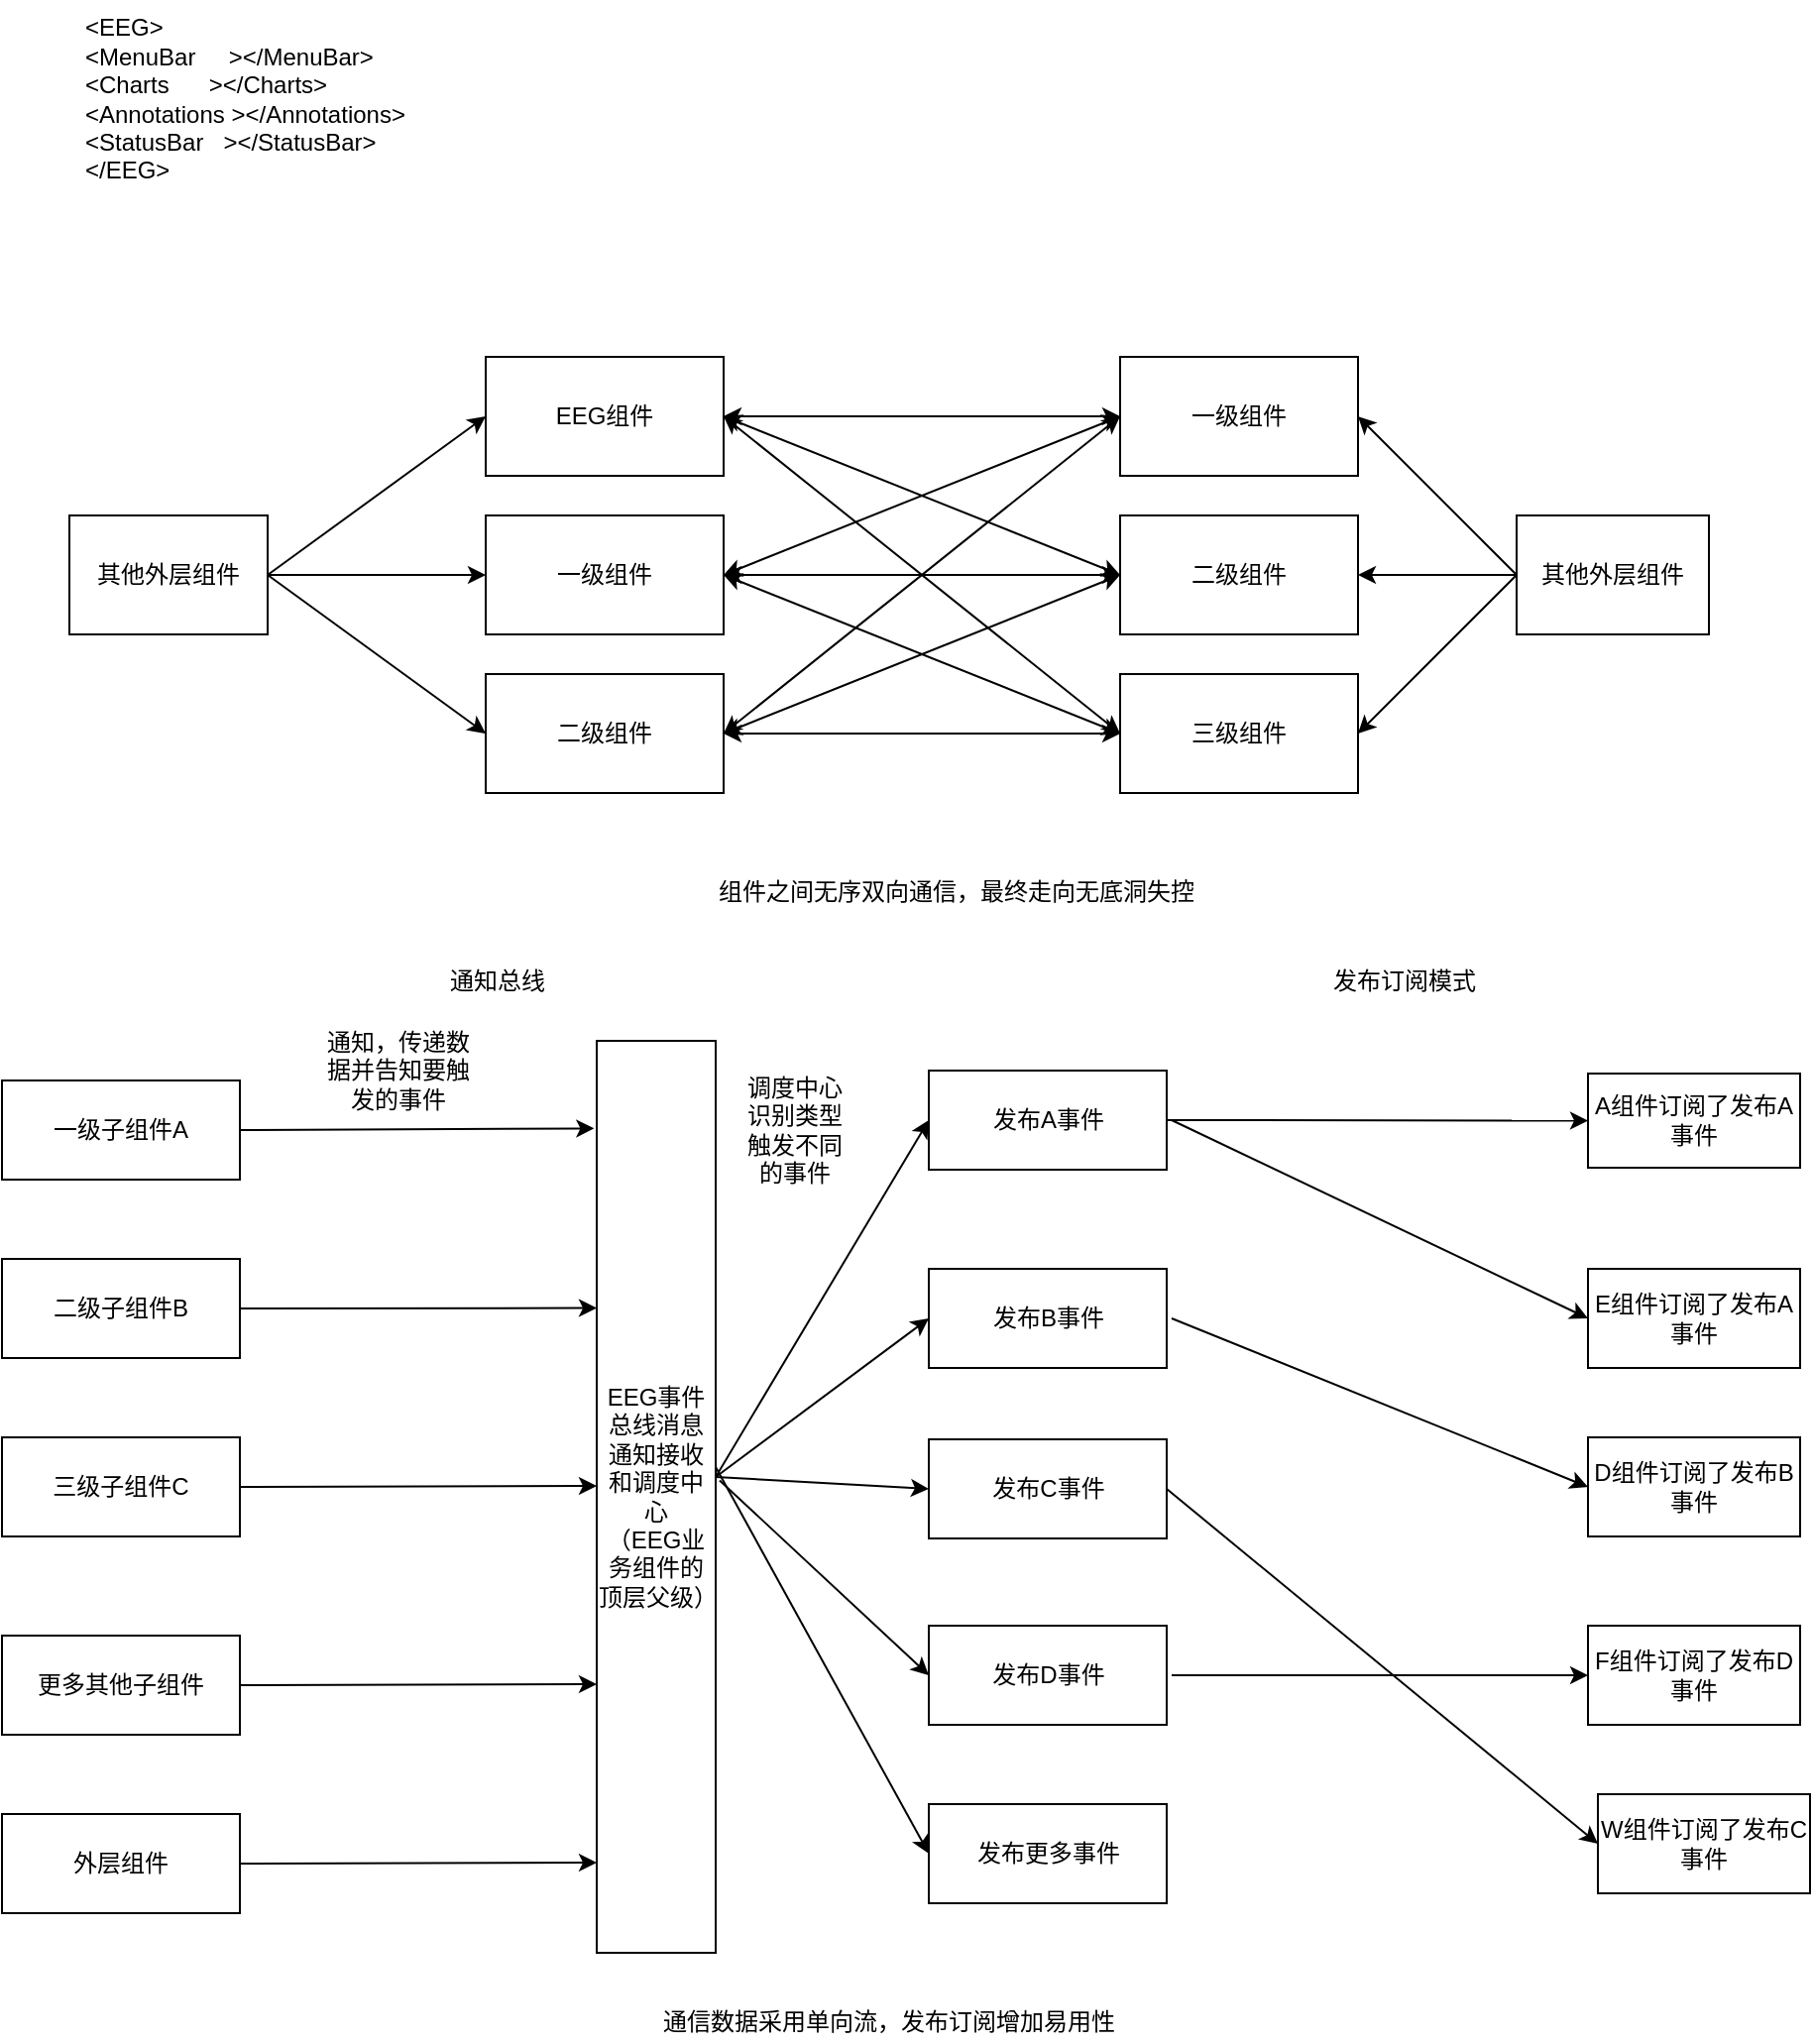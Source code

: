 <mxfile version="16.1.0" type="github">
  <diagram id="P6MvJYWOktU1DO3npbHA" name="第 1 页">
    <mxGraphModel dx="1920" dy="576" grid="1" gridSize="10" guides="1" tooltips="1" connect="1" arrows="1" fold="1" page="1" pageScale="1" pageWidth="827" pageHeight="1169" math="0" shadow="0">
      <root>
        <mxCell id="0" />
        <mxCell id="1" parent="0" />
        <mxCell id="JE-GxgBHlpS-5BZEvoe5-5" value="EEG事件总线消息通知接收和调度中心&lt;br&gt;（EEG业务组件的顶层父级）" style="rounded=0;whiteSpace=wrap;html=1;" vertex="1" parent="1">
          <mxGeometry x="270" y="535" width="60" height="460" as="geometry" />
        </mxCell>
        <mxCell id="JE-GxgBHlpS-5BZEvoe5-6" value="一级子组件A" style="rounded=0;whiteSpace=wrap;html=1;" vertex="1" parent="1">
          <mxGeometry x="-30" y="555" width="120" height="50" as="geometry" />
        </mxCell>
        <mxCell id="JE-GxgBHlpS-5BZEvoe5-7" value="更多其他子组件" style="rounded=0;whiteSpace=wrap;html=1;" vertex="1" parent="1">
          <mxGeometry x="-30" y="835" width="120" height="50" as="geometry" />
        </mxCell>
        <mxCell id="JE-GxgBHlpS-5BZEvoe5-8" value="二级子组件B" style="rounded=0;whiteSpace=wrap;html=1;" vertex="1" parent="1">
          <mxGeometry x="-30" y="645" width="120" height="50" as="geometry" />
        </mxCell>
        <mxCell id="JE-GxgBHlpS-5BZEvoe5-11" value="三级子组件C" style="rounded=0;whiteSpace=wrap;html=1;" vertex="1" parent="1">
          <mxGeometry x="-30" y="735" width="120" height="50" as="geometry" />
        </mxCell>
        <mxCell id="JE-GxgBHlpS-5BZEvoe5-12" value="EEG组件" style="rounded=0;whiteSpace=wrap;html=1;" vertex="1" parent="1">
          <mxGeometry x="214" y="190" width="120" height="60" as="geometry" />
        </mxCell>
        <mxCell id="JE-GxgBHlpS-5BZEvoe5-13" value="一级组件" style="rounded=0;whiteSpace=wrap;html=1;" vertex="1" parent="1">
          <mxGeometry x="214" y="270" width="120" height="60" as="geometry" />
        </mxCell>
        <mxCell id="JE-GxgBHlpS-5BZEvoe5-14" value="二级组件" style="rounded=0;whiteSpace=wrap;html=1;" vertex="1" parent="1">
          <mxGeometry x="214" y="350" width="120" height="60" as="geometry" />
        </mxCell>
        <mxCell id="JE-GxgBHlpS-5BZEvoe5-15" value="一级组件" style="rounded=0;whiteSpace=wrap;html=1;" vertex="1" parent="1">
          <mxGeometry x="534" y="190" width="120" height="60" as="geometry" />
        </mxCell>
        <mxCell id="JE-GxgBHlpS-5BZEvoe5-16" value="二级组件" style="rounded=0;whiteSpace=wrap;html=1;" vertex="1" parent="1">
          <mxGeometry x="534" y="270" width="120" height="60" as="geometry" />
        </mxCell>
        <mxCell id="JE-GxgBHlpS-5BZEvoe5-17" value="三级组件" style="rounded=0;whiteSpace=wrap;html=1;" vertex="1" parent="1">
          <mxGeometry x="534" y="350" width="120" height="60" as="geometry" />
        </mxCell>
        <mxCell id="JE-GxgBHlpS-5BZEvoe5-29" value="" style="endArrow=classic;startArrow=classic;html=1;rounded=0;entryX=0;entryY=0.5;entryDx=0;entryDy=0;" edge="1" parent="1" target="JE-GxgBHlpS-5BZEvoe5-17">
          <mxGeometry width="50" height="50" relative="1" as="geometry">
            <mxPoint x="334" y="380" as="sourcePoint" />
            <mxPoint x="404" y="400" as="targetPoint" />
          </mxGeometry>
        </mxCell>
        <mxCell id="JE-GxgBHlpS-5BZEvoe5-30" value="" style="endArrow=classic;startArrow=classic;html=1;rounded=0;exitX=1;exitY=0.5;exitDx=0;exitDy=0;" edge="1" parent="1" source="JE-GxgBHlpS-5BZEvoe5-13">
          <mxGeometry width="50" height="50" relative="1" as="geometry">
            <mxPoint x="424" y="470" as="sourcePoint" />
            <mxPoint x="534" y="380" as="targetPoint" />
          </mxGeometry>
        </mxCell>
        <mxCell id="JE-GxgBHlpS-5BZEvoe5-31" value="" style="endArrow=classic;startArrow=classic;html=1;rounded=0;" edge="1" parent="1">
          <mxGeometry width="50" height="50" relative="1" as="geometry">
            <mxPoint x="334" y="380" as="sourcePoint" />
            <mxPoint x="534" y="300" as="targetPoint" />
          </mxGeometry>
        </mxCell>
        <mxCell id="JE-GxgBHlpS-5BZEvoe5-32" value="" style="endArrow=classic;startArrow=classic;html=1;rounded=0;exitX=1;exitY=0.5;exitDx=0;exitDy=0;entryX=0;entryY=0.5;entryDx=0;entryDy=0;" edge="1" parent="1" source="JE-GxgBHlpS-5BZEvoe5-13" target="JE-GxgBHlpS-5BZEvoe5-16">
          <mxGeometry width="50" height="50" relative="1" as="geometry">
            <mxPoint x="424" y="310" as="sourcePoint" />
            <mxPoint x="474" y="260" as="targetPoint" />
          </mxGeometry>
        </mxCell>
        <mxCell id="JE-GxgBHlpS-5BZEvoe5-33" value="" style="endArrow=classic;startArrow=classic;html=1;rounded=0;exitX=1;exitY=0.5;exitDx=0;exitDy=0;entryX=0;entryY=0.5;entryDx=0;entryDy=0;" edge="1" parent="1" source="JE-GxgBHlpS-5BZEvoe5-12" target="JE-GxgBHlpS-5BZEvoe5-15">
          <mxGeometry width="50" height="50" relative="1" as="geometry">
            <mxPoint x="374" y="230" as="sourcePoint" />
            <mxPoint x="424" y="180" as="targetPoint" />
          </mxGeometry>
        </mxCell>
        <mxCell id="JE-GxgBHlpS-5BZEvoe5-34" value="" style="endArrow=classic;startArrow=classic;html=1;rounded=0;exitX=1;exitY=0.5;exitDx=0;exitDy=0;" edge="1" parent="1" source="JE-GxgBHlpS-5BZEvoe5-12">
          <mxGeometry width="50" height="50" relative="1" as="geometry">
            <mxPoint x="424" y="290" as="sourcePoint" />
            <mxPoint x="534" y="300" as="targetPoint" />
          </mxGeometry>
        </mxCell>
        <mxCell id="JE-GxgBHlpS-5BZEvoe5-35" value="" style="endArrow=classic;startArrow=classic;html=1;rounded=0;exitX=1;exitY=0.5;exitDx=0;exitDy=0;entryX=0;entryY=0.5;entryDx=0;entryDy=0;" edge="1" parent="1" source="JE-GxgBHlpS-5BZEvoe5-13" target="JE-GxgBHlpS-5BZEvoe5-15">
          <mxGeometry width="50" height="50" relative="1" as="geometry">
            <mxPoint x="374" y="290" as="sourcePoint" />
            <mxPoint x="424" y="240" as="targetPoint" />
          </mxGeometry>
        </mxCell>
        <mxCell id="JE-GxgBHlpS-5BZEvoe5-36" value="" style="endArrow=classic;startArrow=classic;html=1;rounded=0;exitX=1;exitY=0.5;exitDx=0;exitDy=0;entryX=0;entryY=0.5;entryDx=0;entryDy=0;" edge="1" parent="1" source="JE-GxgBHlpS-5BZEvoe5-12" target="JE-GxgBHlpS-5BZEvoe5-17">
          <mxGeometry width="50" height="50" relative="1" as="geometry">
            <mxPoint x="384" y="220" as="sourcePoint" />
            <mxPoint x="434" y="170" as="targetPoint" />
          </mxGeometry>
        </mxCell>
        <mxCell id="JE-GxgBHlpS-5BZEvoe5-37" value="" style="endArrow=classic;startArrow=classic;html=1;rounded=0;entryX=0;entryY=0.5;entryDx=0;entryDy=0;" edge="1" parent="1" target="JE-GxgBHlpS-5BZEvoe5-15">
          <mxGeometry width="50" height="50" relative="1" as="geometry">
            <mxPoint x="334" y="380" as="sourcePoint" />
            <mxPoint x="474" y="460" as="targetPoint" />
          </mxGeometry>
        </mxCell>
        <mxCell id="JE-GxgBHlpS-5BZEvoe5-39" value="组件之间无序双向通信，最终走向无底洞失控" style="text;html=1;strokeColor=none;fillColor=none;align=center;verticalAlign=middle;whiteSpace=wrap;rounded=0;" vertex="1" parent="1">
          <mxGeometry x="304" y="450" width="295" height="20" as="geometry" />
        </mxCell>
        <mxCell id="JE-GxgBHlpS-5BZEvoe5-40" value="其他外层组件" style="rounded=0;whiteSpace=wrap;html=1;" vertex="1" parent="1">
          <mxGeometry x="4" y="270" width="100" height="60" as="geometry" />
        </mxCell>
        <mxCell id="JE-GxgBHlpS-5BZEvoe5-41" value="" style="endArrow=classic;html=1;rounded=0;exitX=1;exitY=0.5;exitDx=0;exitDy=0;entryX=0;entryY=0.5;entryDx=0;entryDy=0;" edge="1" parent="1" source="JE-GxgBHlpS-5BZEvoe5-40" target="JE-GxgBHlpS-5BZEvoe5-12">
          <mxGeometry width="50" height="50" relative="1" as="geometry">
            <mxPoint x="144" y="330" as="sourcePoint" />
            <mxPoint x="194" y="280" as="targetPoint" />
          </mxGeometry>
        </mxCell>
        <mxCell id="JE-GxgBHlpS-5BZEvoe5-42" value="" style="endArrow=classic;html=1;rounded=0;entryX=0;entryY=0.5;entryDx=0;entryDy=0;exitX=1;exitY=0.5;exitDx=0;exitDy=0;" edge="1" parent="1" source="JE-GxgBHlpS-5BZEvoe5-40" target="JE-GxgBHlpS-5BZEvoe5-13">
          <mxGeometry width="50" height="50" relative="1" as="geometry">
            <mxPoint x="124" y="300" as="sourcePoint" />
            <mxPoint x="194" y="320" as="targetPoint" />
          </mxGeometry>
        </mxCell>
        <mxCell id="JE-GxgBHlpS-5BZEvoe5-43" value="" style="endArrow=classic;html=1;rounded=0;exitX=1;exitY=0.5;exitDx=0;exitDy=0;entryX=0;entryY=0.5;entryDx=0;entryDy=0;" edge="1" parent="1" source="JE-GxgBHlpS-5BZEvoe5-40" target="JE-GxgBHlpS-5BZEvoe5-14">
          <mxGeometry width="50" height="50" relative="1" as="geometry">
            <mxPoint x="134" y="400" as="sourcePoint" />
            <mxPoint x="184" y="350" as="targetPoint" />
          </mxGeometry>
        </mxCell>
        <mxCell id="JE-GxgBHlpS-5BZEvoe5-44" value="其他外层组件" style="rounded=0;whiteSpace=wrap;html=1;" vertex="1" parent="1">
          <mxGeometry x="734" y="270" width="97" height="60" as="geometry" />
        </mxCell>
        <mxCell id="JE-GxgBHlpS-5BZEvoe5-45" value="" style="endArrow=classic;html=1;rounded=0;entryX=1;entryY=0.5;entryDx=0;entryDy=0;exitX=0;exitY=0.5;exitDx=0;exitDy=0;" edge="1" parent="1" source="JE-GxgBHlpS-5BZEvoe5-44" target="JE-GxgBHlpS-5BZEvoe5-15">
          <mxGeometry width="50" height="50" relative="1" as="geometry">
            <mxPoint x="724" y="250" as="sourcePoint" />
            <mxPoint x="774" y="200" as="targetPoint" />
          </mxGeometry>
        </mxCell>
        <mxCell id="JE-GxgBHlpS-5BZEvoe5-46" value="" style="endArrow=classic;html=1;rounded=0;entryX=1;entryY=0.5;entryDx=0;entryDy=0;exitX=0;exitY=0.5;exitDx=0;exitDy=0;" edge="1" parent="1" source="JE-GxgBHlpS-5BZEvoe5-44" target="JE-GxgBHlpS-5BZEvoe5-16">
          <mxGeometry width="50" height="50" relative="1" as="geometry">
            <mxPoint x="704" y="400" as="sourcePoint" />
            <mxPoint x="754" y="350" as="targetPoint" />
          </mxGeometry>
        </mxCell>
        <mxCell id="JE-GxgBHlpS-5BZEvoe5-47" value="" style="endArrow=classic;html=1;rounded=0;entryX=1;entryY=0.5;entryDx=0;entryDy=0;exitX=0;exitY=0.5;exitDx=0;exitDy=0;" edge="1" parent="1" source="JE-GxgBHlpS-5BZEvoe5-44" target="JE-GxgBHlpS-5BZEvoe5-17">
          <mxGeometry width="50" height="50" relative="1" as="geometry">
            <mxPoint x="714" y="410" as="sourcePoint" />
            <mxPoint x="764" y="360" as="targetPoint" />
          </mxGeometry>
        </mxCell>
        <mxCell id="JE-GxgBHlpS-5BZEvoe5-48" value="外层组件" style="rounded=0;whiteSpace=wrap;html=1;" vertex="1" parent="1">
          <mxGeometry x="-30" y="925" width="120" height="50" as="geometry" />
        </mxCell>
        <mxCell id="JE-GxgBHlpS-5BZEvoe5-50" value="" style="endArrow=classic;html=1;rounded=0;exitX=1;exitY=0.5;exitDx=0;exitDy=0;entryX=-0.022;entryY=0.096;entryDx=0;entryDy=0;entryPerimeter=0;" edge="1" parent="1" source="JE-GxgBHlpS-5BZEvoe5-6" target="JE-GxgBHlpS-5BZEvoe5-5">
          <mxGeometry width="50" height="50" relative="1" as="geometry">
            <mxPoint x="200" y="615" as="sourcePoint" />
            <mxPoint x="250" y="565" as="targetPoint" />
          </mxGeometry>
        </mxCell>
        <mxCell id="JE-GxgBHlpS-5BZEvoe5-51" value="" style="endArrow=classic;html=1;rounded=0;exitX=1;exitY=0.5;exitDx=0;exitDy=0;entryX=0;entryY=0.293;entryDx=0;entryDy=0;entryPerimeter=0;" edge="1" parent="1" source="JE-GxgBHlpS-5BZEvoe5-8" target="JE-GxgBHlpS-5BZEvoe5-5">
          <mxGeometry width="50" height="50" relative="1" as="geometry">
            <mxPoint x="200" y="695" as="sourcePoint" />
            <mxPoint x="250" y="645" as="targetPoint" />
          </mxGeometry>
        </mxCell>
        <mxCell id="JE-GxgBHlpS-5BZEvoe5-52" value="" style="endArrow=classic;html=1;rounded=0;exitX=1;exitY=0.5;exitDx=0;exitDy=0;entryX=0;entryY=0.293;entryDx=0;entryDy=0;entryPerimeter=0;" edge="1" parent="1" source="JE-GxgBHlpS-5BZEvoe5-11">
          <mxGeometry width="50" height="50" relative="1" as="geometry">
            <mxPoint x="190" y="759.72" as="sourcePoint" />
            <mxPoint x="270" y="759.5" as="targetPoint" />
          </mxGeometry>
        </mxCell>
        <mxCell id="JE-GxgBHlpS-5BZEvoe5-53" value="" style="endArrow=classic;html=1;rounded=0;exitX=1;exitY=0.5;exitDx=0;exitDy=0;entryX=0;entryY=0.293;entryDx=0;entryDy=0;entryPerimeter=0;" edge="1" parent="1" source="JE-GxgBHlpS-5BZEvoe5-7">
          <mxGeometry width="50" height="50" relative="1" as="geometry">
            <mxPoint x="190" y="859.72" as="sourcePoint" />
            <mxPoint x="270" y="859.5" as="targetPoint" />
          </mxGeometry>
        </mxCell>
        <mxCell id="JE-GxgBHlpS-5BZEvoe5-54" value="" style="endArrow=classic;html=1;rounded=0;exitX=1;exitY=0.5;exitDx=0;exitDy=0;entryX=0;entryY=0.293;entryDx=0;entryDy=0;entryPerimeter=0;" edge="1" parent="1" source="JE-GxgBHlpS-5BZEvoe5-48">
          <mxGeometry width="50" height="50" relative="1" as="geometry">
            <mxPoint x="190" y="949.72" as="sourcePoint" />
            <mxPoint x="270" y="949.5" as="targetPoint" />
          </mxGeometry>
        </mxCell>
        <mxCell id="JE-GxgBHlpS-5BZEvoe5-55" value="发布A事件" style="rounded=0;whiteSpace=wrap;html=1;" vertex="1" parent="1">
          <mxGeometry x="437.5" y="550" width="120" height="50" as="geometry" />
        </mxCell>
        <mxCell id="JE-GxgBHlpS-5BZEvoe5-56" value="发布B事件" style="rounded=0;whiteSpace=wrap;html=1;" vertex="1" parent="1">
          <mxGeometry x="437.5" y="650" width="120" height="50" as="geometry" />
        </mxCell>
        <mxCell id="JE-GxgBHlpS-5BZEvoe5-57" value="发布C事件" style="rounded=0;whiteSpace=wrap;html=1;" vertex="1" parent="1">
          <mxGeometry x="437.5" y="736" width="120" height="50" as="geometry" />
        </mxCell>
        <mxCell id="JE-GxgBHlpS-5BZEvoe5-58" value="" style="endArrow=classic;html=1;rounded=0;entryX=0;entryY=0.5;entryDx=0;entryDy=0;" edge="1" parent="1" target="JE-GxgBHlpS-5BZEvoe5-55">
          <mxGeometry width="50" height="50" relative="1" as="geometry">
            <mxPoint x="330" y="755" as="sourcePoint" />
            <mxPoint x="380" y="705" as="targetPoint" />
          </mxGeometry>
        </mxCell>
        <mxCell id="JE-GxgBHlpS-5BZEvoe5-59" value="" style="endArrow=classic;html=1;rounded=0;entryX=0;entryY=0.5;entryDx=0;entryDy=0;" edge="1" parent="1" target="JE-GxgBHlpS-5BZEvoe5-56">
          <mxGeometry width="50" height="50" relative="1" as="geometry">
            <mxPoint x="330" y="755" as="sourcePoint" />
            <mxPoint x="380" y="705" as="targetPoint" />
          </mxGeometry>
        </mxCell>
        <mxCell id="JE-GxgBHlpS-5BZEvoe5-60" value="" style="endArrow=classic;html=1;rounded=0;entryX=0;entryY=0.5;entryDx=0;entryDy=0;" edge="1" parent="1" target="JE-GxgBHlpS-5BZEvoe5-57">
          <mxGeometry width="50" height="50" relative="1" as="geometry">
            <mxPoint x="330" y="755" as="sourcePoint" />
            <mxPoint x="400" y="735" as="targetPoint" />
          </mxGeometry>
        </mxCell>
        <mxCell id="JE-GxgBHlpS-5BZEvoe5-61" value="发布D事件" style="rounded=0;whiteSpace=wrap;html=1;" vertex="1" parent="1">
          <mxGeometry x="437.5" y="830" width="120" height="50" as="geometry" />
        </mxCell>
        <mxCell id="JE-GxgBHlpS-5BZEvoe5-62" value="发布更多事件" style="rounded=0;whiteSpace=wrap;html=1;" vertex="1" parent="1">
          <mxGeometry x="437.5" y="920" width="120" height="50" as="geometry" />
        </mxCell>
        <mxCell id="JE-GxgBHlpS-5BZEvoe5-63" value="" style="endArrow=classic;html=1;rounded=0;exitX=1.033;exitY=0.482;exitDx=0;exitDy=0;exitPerimeter=0;entryX=0;entryY=0.5;entryDx=0;entryDy=0;" edge="1" parent="1" source="JE-GxgBHlpS-5BZEvoe5-5" target="JE-GxgBHlpS-5BZEvoe5-61">
          <mxGeometry width="50" height="50" relative="1" as="geometry">
            <mxPoint x="350" y="835" as="sourcePoint" />
            <mxPoint x="400" y="785" as="targetPoint" />
          </mxGeometry>
        </mxCell>
        <mxCell id="JE-GxgBHlpS-5BZEvoe5-64" value="" style="endArrow=classic;html=1;rounded=0;entryX=0;entryY=0.5;entryDx=0;entryDy=0;" edge="1" parent="1" target="JE-GxgBHlpS-5BZEvoe5-62">
          <mxGeometry width="50" height="50" relative="1" as="geometry">
            <mxPoint x="330" y="750" as="sourcePoint" />
            <mxPoint x="410" y="855" as="targetPoint" />
          </mxGeometry>
        </mxCell>
        <mxCell id="JE-GxgBHlpS-5BZEvoe5-65" value="" style="endArrow=classic;html=1;rounded=0;exitX=1;exitY=0.5;exitDx=0;exitDy=0;entryX=0;entryY=0.5;entryDx=0;entryDy=0;" edge="1" parent="1" source="JE-GxgBHlpS-5BZEvoe5-55" target="JE-GxgBHlpS-5BZEvoe5-66">
          <mxGeometry width="50" height="50" relative="1" as="geometry">
            <mxPoint x="640" y="605" as="sourcePoint" />
            <mxPoint x="760" y="575" as="targetPoint" />
          </mxGeometry>
        </mxCell>
        <mxCell id="JE-GxgBHlpS-5BZEvoe5-66" value="A组件订阅了发布A事件" style="rounded=0;whiteSpace=wrap;html=1;" vertex="1" parent="1">
          <mxGeometry x="770" y="551.5" width="107" height="47.5" as="geometry" />
        </mxCell>
        <mxCell id="JE-GxgBHlpS-5BZEvoe5-69" value="发布订阅模式" style="text;html=1;strokeColor=none;fillColor=none;align=center;verticalAlign=middle;whiteSpace=wrap;rounded=0;" vertex="1" parent="1">
          <mxGeometry x="640" y="495" width="75" height="20" as="geometry" />
        </mxCell>
        <mxCell id="JE-GxgBHlpS-5BZEvoe5-72" value="E组件订阅了发布A事件" style="rounded=0;whiteSpace=wrap;html=1;" vertex="1" parent="1">
          <mxGeometry x="770" y="650" width="107" height="50" as="geometry" />
        </mxCell>
        <mxCell id="JE-GxgBHlpS-5BZEvoe5-73" value="" style="endArrow=classic;html=1;rounded=0;entryX=0;entryY=0.5;entryDx=0;entryDy=0;" edge="1" parent="1" target="JE-GxgBHlpS-5BZEvoe5-72">
          <mxGeometry width="50" height="50" relative="1" as="geometry">
            <mxPoint x="560" y="575" as="sourcePoint" />
            <mxPoint x="670" y="585" as="targetPoint" />
          </mxGeometry>
        </mxCell>
        <mxCell id="JE-GxgBHlpS-5BZEvoe5-74" value="通知总线" style="text;html=1;strokeColor=none;fillColor=none;align=center;verticalAlign=middle;whiteSpace=wrap;rounded=0;" vertex="1" parent="1">
          <mxGeometry x="190" y="490" width="60" height="30" as="geometry" />
        </mxCell>
        <mxCell id="JE-GxgBHlpS-5BZEvoe5-75" value="D组件订阅了发布B事件" style="rounded=0;whiteSpace=wrap;html=1;" vertex="1" parent="1">
          <mxGeometry x="770" y="735" width="107" height="50" as="geometry" />
        </mxCell>
        <mxCell id="JE-GxgBHlpS-5BZEvoe5-76" value="" style="endArrow=classic;html=1;rounded=0;entryX=0;entryY=0.5;entryDx=0;entryDy=0;" edge="1" parent="1" target="JE-GxgBHlpS-5BZEvoe5-75">
          <mxGeometry width="50" height="50" relative="1" as="geometry">
            <mxPoint x="560" y="675" as="sourcePoint" />
            <mxPoint x="670" y="685" as="targetPoint" />
          </mxGeometry>
        </mxCell>
        <mxCell id="JE-GxgBHlpS-5BZEvoe5-77" value="F组件订阅了发布D事件" style="rounded=0;whiteSpace=wrap;html=1;" vertex="1" parent="1">
          <mxGeometry x="770" y="830" width="107" height="50" as="geometry" />
        </mxCell>
        <mxCell id="JE-GxgBHlpS-5BZEvoe5-78" value="" style="endArrow=classic;html=1;rounded=0;entryX=0;entryY=0.5;entryDx=0;entryDy=0;" edge="1" parent="1" target="JE-GxgBHlpS-5BZEvoe5-77">
          <mxGeometry width="50" height="50" relative="1" as="geometry">
            <mxPoint x="560" y="855" as="sourcePoint" />
            <mxPoint x="640" y="835" as="targetPoint" />
          </mxGeometry>
        </mxCell>
        <mxCell id="JE-GxgBHlpS-5BZEvoe5-79" value="调度中心识别类型触发不同的事件" style="text;html=1;strokeColor=none;fillColor=none;align=center;verticalAlign=middle;whiteSpace=wrap;rounded=0;" vertex="1" parent="1">
          <mxGeometry x="340" y="565" width="60" height="30" as="geometry" />
        </mxCell>
        <mxCell id="JE-GxgBHlpS-5BZEvoe5-80" value="通知，传递数据并告知要触发的事件" style="text;html=1;strokeColor=none;fillColor=none;align=center;verticalAlign=middle;whiteSpace=wrap;rounded=0;" vertex="1" parent="1">
          <mxGeometry x="130" y="535" width="80" height="30" as="geometry" />
        </mxCell>
        <mxCell id="JE-GxgBHlpS-5BZEvoe5-81" value="W组件订阅了发布C事件" style="rounded=0;whiteSpace=wrap;html=1;" vertex="1" parent="1">
          <mxGeometry x="775" y="915" width="107" height="50" as="geometry" />
        </mxCell>
        <mxCell id="JE-GxgBHlpS-5BZEvoe5-82" value="" style="endArrow=classic;html=1;rounded=0;entryX=0;entryY=0.5;entryDx=0;entryDy=0;exitX=1;exitY=0.5;exitDx=0;exitDy=0;" edge="1" parent="1" source="JE-GxgBHlpS-5BZEvoe5-57" target="JE-GxgBHlpS-5BZEvoe5-81">
          <mxGeometry width="50" height="50" relative="1" as="geometry">
            <mxPoint x="600" y="835" as="sourcePoint" />
            <mxPoint x="650" y="785" as="targetPoint" />
          </mxGeometry>
        </mxCell>
        <mxCell id="JE-GxgBHlpS-5BZEvoe5-83" value="通信数据采用单向流，发布订阅增加易用性" style="text;html=1;strokeColor=none;fillColor=none;align=center;verticalAlign=middle;whiteSpace=wrap;rounded=0;" vertex="1" parent="1">
          <mxGeometry x="270" y="1020" width="295" height="20" as="geometry" />
        </mxCell>
        <mxCell id="JE-GxgBHlpS-5BZEvoe5-84" value="&lt;div&gt;&amp;lt;EEG&amp;gt;&amp;nbsp;&lt;/div&gt;&lt;div&gt;&lt;span&gt;	&lt;/span&gt;&amp;lt;MenuBar&amp;nbsp; &amp;nbsp; &amp;nbsp;&amp;gt;&amp;lt;/MenuBar&amp;gt;&lt;/div&gt;&lt;div&gt;&lt;span&gt;	&lt;/span&gt;&amp;lt;Charts&amp;nbsp; &amp;nbsp; &amp;nbsp; &amp;gt;&amp;lt;/Charts&amp;gt;&lt;/div&gt;&lt;div&gt;&lt;span&gt;	&lt;/span&gt;&amp;lt;Annotations &amp;gt;&amp;lt;/Annotations&amp;gt;&lt;/div&gt;&lt;div&gt;&lt;span&gt;	&lt;/span&gt;&amp;lt;StatusBar&amp;nbsp; &amp;nbsp;&amp;gt;&amp;lt;/StatusBar&amp;gt;&lt;/div&gt;&lt;div&gt;&amp;lt;/EEG&amp;gt;&lt;/div&gt;" style="text;html=1;strokeColor=none;fillColor=none;align=left;verticalAlign=middle;whiteSpace=wrap;rounded=0;" vertex="1" parent="1">
          <mxGeometry x="10" y="10" width="330" height="100" as="geometry" />
        </mxCell>
      </root>
    </mxGraphModel>
  </diagram>
</mxfile>
